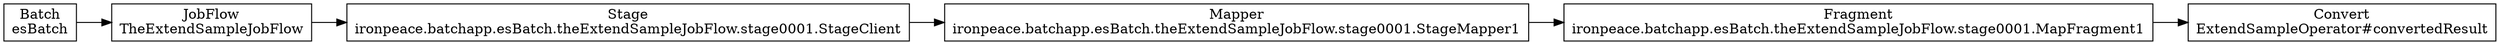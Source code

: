 digraph {
    rankdir = LR;
    "49653e8b-caf8-4459-aca4-92e69f1df7e6" [shape=box, label="Batch\nesBatch"];
    "04272e6b-d4fd-4bae-a42b-7bcfd1405e55" [shape=box, label="JobFlow\nTheExtendSampleJobFlow"];
    "dfb6e0f1-734c-44a1-bb67-3a1774bda50a" [shape=box, label="Stage\nironpeace.batchapp.esBatch.theExtendSampleJobFlow.stage0001.StageClient"];
    "c1d494c1-d5f0-45ae-8220-69a892587fa2" [shape=box, label="Mapper\nironpeace.batchapp.esBatch.theExtendSampleJobFlow.stage0001.StageMapper1"];
    "dfb6e0f1-734c-44a1-bb67-3a1774bda50a" -> "c1d494c1-d5f0-45ae-8220-69a892587fa2";
    "a273d879-9b08-4ac6-8dd0-ca878347965e" [shape=box, label="Fragment\nironpeace.batchapp.esBatch.theExtendSampleJobFlow.stage0001.MapFragment1"];
    "ac446423-6da8-40ef-a565-b9d7533c7c26" [shape=box, label="Convert\nExtendSampleOperator#convertedResult"];
    "a273d879-9b08-4ac6-8dd0-ca878347965e" -> "ac446423-6da8-40ef-a565-b9d7533c7c26";
    "c1d494c1-d5f0-45ae-8220-69a892587fa2" -> "a273d879-9b08-4ac6-8dd0-ca878347965e";
    "04272e6b-d4fd-4bae-a42b-7bcfd1405e55" -> "dfb6e0f1-734c-44a1-bb67-3a1774bda50a";
    "49653e8b-caf8-4459-aca4-92e69f1df7e6" -> "04272e6b-d4fd-4bae-a42b-7bcfd1405e55";
}
